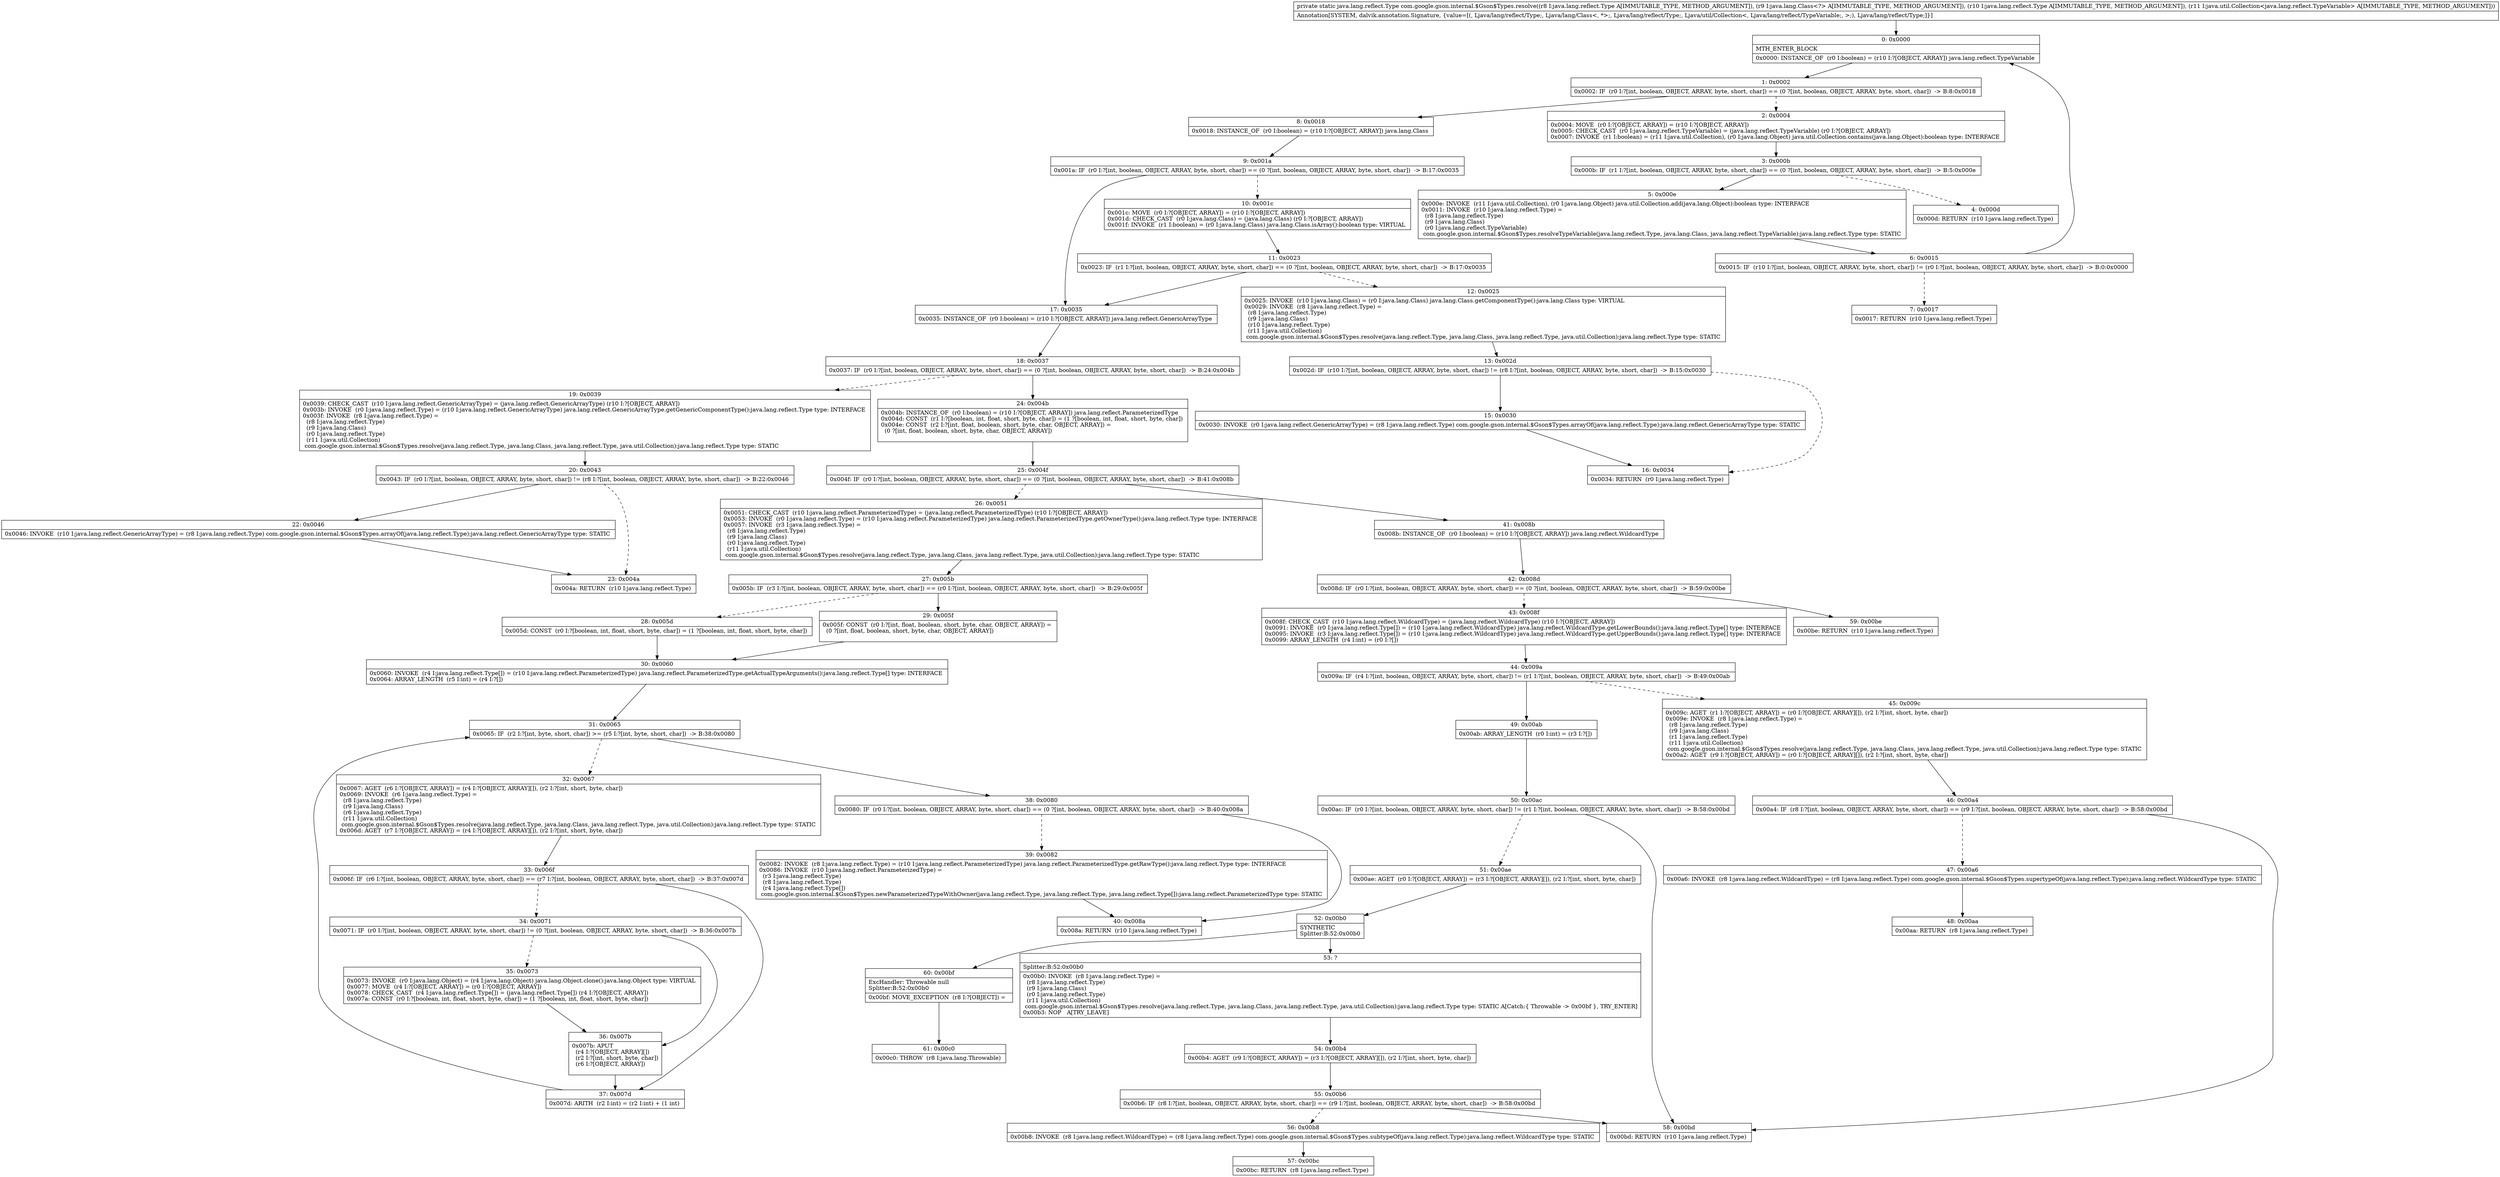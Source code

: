 digraph "CFG forcom.google.gson.internal.$Gson$Types.resolve(Ljava\/lang\/reflect\/Type;Ljava\/lang\/Class;Ljava\/lang\/reflect\/Type;Ljava\/util\/Collection;)Ljava\/lang\/reflect\/Type;" {
Node_0 [shape=record,label="{0\:\ 0x0000|MTH_ENTER_BLOCK\l|0x0000: INSTANCE_OF  (r0 I:boolean) = (r10 I:?[OBJECT, ARRAY]) java.lang.reflect.TypeVariable \l}"];
Node_1 [shape=record,label="{1\:\ 0x0002|0x0002: IF  (r0 I:?[int, boolean, OBJECT, ARRAY, byte, short, char]) == (0 ?[int, boolean, OBJECT, ARRAY, byte, short, char])  \-\> B:8:0x0018 \l}"];
Node_2 [shape=record,label="{2\:\ 0x0004|0x0004: MOVE  (r0 I:?[OBJECT, ARRAY]) = (r10 I:?[OBJECT, ARRAY]) \l0x0005: CHECK_CAST  (r0 I:java.lang.reflect.TypeVariable) = (java.lang.reflect.TypeVariable) (r0 I:?[OBJECT, ARRAY]) \l0x0007: INVOKE  (r1 I:boolean) = (r11 I:java.util.Collection), (r0 I:java.lang.Object) java.util.Collection.contains(java.lang.Object):boolean type: INTERFACE \l}"];
Node_3 [shape=record,label="{3\:\ 0x000b|0x000b: IF  (r1 I:?[int, boolean, OBJECT, ARRAY, byte, short, char]) == (0 ?[int, boolean, OBJECT, ARRAY, byte, short, char])  \-\> B:5:0x000e \l}"];
Node_4 [shape=record,label="{4\:\ 0x000d|0x000d: RETURN  (r10 I:java.lang.reflect.Type) \l}"];
Node_5 [shape=record,label="{5\:\ 0x000e|0x000e: INVOKE  (r11 I:java.util.Collection), (r0 I:java.lang.Object) java.util.Collection.add(java.lang.Object):boolean type: INTERFACE \l0x0011: INVOKE  (r10 I:java.lang.reflect.Type) = \l  (r8 I:java.lang.reflect.Type)\l  (r9 I:java.lang.Class)\l  (r0 I:java.lang.reflect.TypeVariable)\l com.google.gson.internal.$Gson$Types.resolveTypeVariable(java.lang.reflect.Type, java.lang.Class, java.lang.reflect.TypeVariable):java.lang.reflect.Type type: STATIC \l}"];
Node_6 [shape=record,label="{6\:\ 0x0015|0x0015: IF  (r10 I:?[int, boolean, OBJECT, ARRAY, byte, short, char]) != (r0 I:?[int, boolean, OBJECT, ARRAY, byte, short, char])  \-\> B:0:0x0000 \l}"];
Node_7 [shape=record,label="{7\:\ 0x0017|0x0017: RETURN  (r10 I:java.lang.reflect.Type) \l}"];
Node_8 [shape=record,label="{8\:\ 0x0018|0x0018: INSTANCE_OF  (r0 I:boolean) = (r10 I:?[OBJECT, ARRAY]) java.lang.Class \l}"];
Node_9 [shape=record,label="{9\:\ 0x001a|0x001a: IF  (r0 I:?[int, boolean, OBJECT, ARRAY, byte, short, char]) == (0 ?[int, boolean, OBJECT, ARRAY, byte, short, char])  \-\> B:17:0x0035 \l}"];
Node_10 [shape=record,label="{10\:\ 0x001c|0x001c: MOVE  (r0 I:?[OBJECT, ARRAY]) = (r10 I:?[OBJECT, ARRAY]) \l0x001d: CHECK_CAST  (r0 I:java.lang.Class) = (java.lang.Class) (r0 I:?[OBJECT, ARRAY]) \l0x001f: INVOKE  (r1 I:boolean) = (r0 I:java.lang.Class) java.lang.Class.isArray():boolean type: VIRTUAL \l}"];
Node_11 [shape=record,label="{11\:\ 0x0023|0x0023: IF  (r1 I:?[int, boolean, OBJECT, ARRAY, byte, short, char]) == (0 ?[int, boolean, OBJECT, ARRAY, byte, short, char])  \-\> B:17:0x0035 \l}"];
Node_12 [shape=record,label="{12\:\ 0x0025|0x0025: INVOKE  (r10 I:java.lang.Class) = (r0 I:java.lang.Class) java.lang.Class.getComponentType():java.lang.Class type: VIRTUAL \l0x0029: INVOKE  (r8 I:java.lang.reflect.Type) = \l  (r8 I:java.lang.reflect.Type)\l  (r9 I:java.lang.Class)\l  (r10 I:java.lang.reflect.Type)\l  (r11 I:java.util.Collection)\l com.google.gson.internal.$Gson$Types.resolve(java.lang.reflect.Type, java.lang.Class, java.lang.reflect.Type, java.util.Collection):java.lang.reflect.Type type: STATIC \l}"];
Node_13 [shape=record,label="{13\:\ 0x002d|0x002d: IF  (r10 I:?[int, boolean, OBJECT, ARRAY, byte, short, char]) != (r8 I:?[int, boolean, OBJECT, ARRAY, byte, short, char])  \-\> B:15:0x0030 \l}"];
Node_15 [shape=record,label="{15\:\ 0x0030|0x0030: INVOKE  (r0 I:java.lang.reflect.GenericArrayType) = (r8 I:java.lang.reflect.Type) com.google.gson.internal.$Gson$Types.arrayOf(java.lang.reflect.Type):java.lang.reflect.GenericArrayType type: STATIC \l}"];
Node_16 [shape=record,label="{16\:\ 0x0034|0x0034: RETURN  (r0 I:java.lang.reflect.Type) \l}"];
Node_17 [shape=record,label="{17\:\ 0x0035|0x0035: INSTANCE_OF  (r0 I:boolean) = (r10 I:?[OBJECT, ARRAY]) java.lang.reflect.GenericArrayType \l}"];
Node_18 [shape=record,label="{18\:\ 0x0037|0x0037: IF  (r0 I:?[int, boolean, OBJECT, ARRAY, byte, short, char]) == (0 ?[int, boolean, OBJECT, ARRAY, byte, short, char])  \-\> B:24:0x004b \l}"];
Node_19 [shape=record,label="{19\:\ 0x0039|0x0039: CHECK_CAST  (r10 I:java.lang.reflect.GenericArrayType) = (java.lang.reflect.GenericArrayType) (r10 I:?[OBJECT, ARRAY]) \l0x003b: INVOKE  (r0 I:java.lang.reflect.Type) = (r10 I:java.lang.reflect.GenericArrayType) java.lang.reflect.GenericArrayType.getGenericComponentType():java.lang.reflect.Type type: INTERFACE \l0x003f: INVOKE  (r8 I:java.lang.reflect.Type) = \l  (r8 I:java.lang.reflect.Type)\l  (r9 I:java.lang.Class)\l  (r0 I:java.lang.reflect.Type)\l  (r11 I:java.util.Collection)\l com.google.gson.internal.$Gson$Types.resolve(java.lang.reflect.Type, java.lang.Class, java.lang.reflect.Type, java.util.Collection):java.lang.reflect.Type type: STATIC \l}"];
Node_20 [shape=record,label="{20\:\ 0x0043|0x0043: IF  (r0 I:?[int, boolean, OBJECT, ARRAY, byte, short, char]) != (r8 I:?[int, boolean, OBJECT, ARRAY, byte, short, char])  \-\> B:22:0x0046 \l}"];
Node_22 [shape=record,label="{22\:\ 0x0046|0x0046: INVOKE  (r10 I:java.lang.reflect.GenericArrayType) = (r8 I:java.lang.reflect.Type) com.google.gson.internal.$Gson$Types.arrayOf(java.lang.reflect.Type):java.lang.reflect.GenericArrayType type: STATIC \l}"];
Node_23 [shape=record,label="{23\:\ 0x004a|0x004a: RETURN  (r10 I:java.lang.reflect.Type) \l}"];
Node_24 [shape=record,label="{24\:\ 0x004b|0x004b: INSTANCE_OF  (r0 I:boolean) = (r10 I:?[OBJECT, ARRAY]) java.lang.reflect.ParameterizedType \l0x004d: CONST  (r1 I:?[boolean, int, float, short, byte, char]) = (1 ?[boolean, int, float, short, byte, char]) \l0x004e: CONST  (r2 I:?[int, float, boolean, short, byte, char, OBJECT, ARRAY]) = \l  (0 ?[int, float, boolean, short, byte, char, OBJECT, ARRAY])\l \l}"];
Node_25 [shape=record,label="{25\:\ 0x004f|0x004f: IF  (r0 I:?[int, boolean, OBJECT, ARRAY, byte, short, char]) == (0 ?[int, boolean, OBJECT, ARRAY, byte, short, char])  \-\> B:41:0x008b \l}"];
Node_26 [shape=record,label="{26\:\ 0x0051|0x0051: CHECK_CAST  (r10 I:java.lang.reflect.ParameterizedType) = (java.lang.reflect.ParameterizedType) (r10 I:?[OBJECT, ARRAY]) \l0x0053: INVOKE  (r0 I:java.lang.reflect.Type) = (r10 I:java.lang.reflect.ParameterizedType) java.lang.reflect.ParameterizedType.getOwnerType():java.lang.reflect.Type type: INTERFACE \l0x0057: INVOKE  (r3 I:java.lang.reflect.Type) = \l  (r8 I:java.lang.reflect.Type)\l  (r9 I:java.lang.Class)\l  (r0 I:java.lang.reflect.Type)\l  (r11 I:java.util.Collection)\l com.google.gson.internal.$Gson$Types.resolve(java.lang.reflect.Type, java.lang.Class, java.lang.reflect.Type, java.util.Collection):java.lang.reflect.Type type: STATIC \l}"];
Node_27 [shape=record,label="{27\:\ 0x005b|0x005b: IF  (r3 I:?[int, boolean, OBJECT, ARRAY, byte, short, char]) == (r0 I:?[int, boolean, OBJECT, ARRAY, byte, short, char])  \-\> B:29:0x005f \l}"];
Node_28 [shape=record,label="{28\:\ 0x005d|0x005d: CONST  (r0 I:?[boolean, int, float, short, byte, char]) = (1 ?[boolean, int, float, short, byte, char]) \l}"];
Node_29 [shape=record,label="{29\:\ 0x005f|0x005f: CONST  (r0 I:?[int, float, boolean, short, byte, char, OBJECT, ARRAY]) = \l  (0 ?[int, float, boolean, short, byte, char, OBJECT, ARRAY])\l \l}"];
Node_30 [shape=record,label="{30\:\ 0x0060|0x0060: INVOKE  (r4 I:java.lang.reflect.Type[]) = (r10 I:java.lang.reflect.ParameterizedType) java.lang.reflect.ParameterizedType.getActualTypeArguments():java.lang.reflect.Type[] type: INTERFACE \l0x0064: ARRAY_LENGTH  (r5 I:int) = (r4 I:?[]) \l}"];
Node_31 [shape=record,label="{31\:\ 0x0065|0x0065: IF  (r2 I:?[int, byte, short, char]) \>= (r5 I:?[int, byte, short, char])  \-\> B:38:0x0080 \l}"];
Node_32 [shape=record,label="{32\:\ 0x0067|0x0067: AGET  (r6 I:?[OBJECT, ARRAY]) = (r4 I:?[OBJECT, ARRAY][]), (r2 I:?[int, short, byte, char]) \l0x0069: INVOKE  (r6 I:java.lang.reflect.Type) = \l  (r8 I:java.lang.reflect.Type)\l  (r9 I:java.lang.Class)\l  (r6 I:java.lang.reflect.Type)\l  (r11 I:java.util.Collection)\l com.google.gson.internal.$Gson$Types.resolve(java.lang.reflect.Type, java.lang.Class, java.lang.reflect.Type, java.util.Collection):java.lang.reflect.Type type: STATIC \l0x006d: AGET  (r7 I:?[OBJECT, ARRAY]) = (r4 I:?[OBJECT, ARRAY][]), (r2 I:?[int, short, byte, char]) \l}"];
Node_33 [shape=record,label="{33\:\ 0x006f|0x006f: IF  (r6 I:?[int, boolean, OBJECT, ARRAY, byte, short, char]) == (r7 I:?[int, boolean, OBJECT, ARRAY, byte, short, char])  \-\> B:37:0x007d \l}"];
Node_34 [shape=record,label="{34\:\ 0x0071|0x0071: IF  (r0 I:?[int, boolean, OBJECT, ARRAY, byte, short, char]) != (0 ?[int, boolean, OBJECT, ARRAY, byte, short, char])  \-\> B:36:0x007b \l}"];
Node_35 [shape=record,label="{35\:\ 0x0073|0x0073: INVOKE  (r0 I:java.lang.Object) = (r4 I:java.lang.Object) java.lang.Object.clone():java.lang.Object type: VIRTUAL \l0x0077: MOVE  (r4 I:?[OBJECT, ARRAY]) = (r0 I:?[OBJECT, ARRAY]) \l0x0078: CHECK_CAST  (r4 I:java.lang.reflect.Type[]) = (java.lang.reflect.Type[]) (r4 I:?[OBJECT, ARRAY]) \l0x007a: CONST  (r0 I:?[boolean, int, float, short, byte, char]) = (1 ?[boolean, int, float, short, byte, char]) \l}"];
Node_36 [shape=record,label="{36\:\ 0x007b|0x007b: APUT  \l  (r4 I:?[OBJECT, ARRAY][])\l  (r2 I:?[int, short, byte, char])\l  (r6 I:?[OBJECT, ARRAY])\l \l}"];
Node_37 [shape=record,label="{37\:\ 0x007d|0x007d: ARITH  (r2 I:int) = (r2 I:int) + (1 int) \l}"];
Node_38 [shape=record,label="{38\:\ 0x0080|0x0080: IF  (r0 I:?[int, boolean, OBJECT, ARRAY, byte, short, char]) == (0 ?[int, boolean, OBJECT, ARRAY, byte, short, char])  \-\> B:40:0x008a \l}"];
Node_39 [shape=record,label="{39\:\ 0x0082|0x0082: INVOKE  (r8 I:java.lang.reflect.Type) = (r10 I:java.lang.reflect.ParameterizedType) java.lang.reflect.ParameterizedType.getRawType():java.lang.reflect.Type type: INTERFACE \l0x0086: INVOKE  (r10 I:java.lang.reflect.ParameterizedType) = \l  (r3 I:java.lang.reflect.Type)\l  (r8 I:java.lang.reflect.Type)\l  (r4 I:java.lang.reflect.Type[])\l com.google.gson.internal.$Gson$Types.newParameterizedTypeWithOwner(java.lang.reflect.Type, java.lang.reflect.Type, java.lang.reflect.Type[]):java.lang.reflect.ParameterizedType type: STATIC \l}"];
Node_40 [shape=record,label="{40\:\ 0x008a|0x008a: RETURN  (r10 I:java.lang.reflect.Type) \l}"];
Node_41 [shape=record,label="{41\:\ 0x008b|0x008b: INSTANCE_OF  (r0 I:boolean) = (r10 I:?[OBJECT, ARRAY]) java.lang.reflect.WildcardType \l}"];
Node_42 [shape=record,label="{42\:\ 0x008d|0x008d: IF  (r0 I:?[int, boolean, OBJECT, ARRAY, byte, short, char]) == (0 ?[int, boolean, OBJECT, ARRAY, byte, short, char])  \-\> B:59:0x00be \l}"];
Node_43 [shape=record,label="{43\:\ 0x008f|0x008f: CHECK_CAST  (r10 I:java.lang.reflect.WildcardType) = (java.lang.reflect.WildcardType) (r10 I:?[OBJECT, ARRAY]) \l0x0091: INVOKE  (r0 I:java.lang.reflect.Type[]) = (r10 I:java.lang.reflect.WildcardType) java.lang.reflect.WildcardType.getLowerBounds():java.lang.reflect.Type[] type: INTERFACE \l0x0095: INVOKE  (r3 I:java.lang.reflect.Type[]) = (r10 I:java.lang.reflect.WildcardType) java.lang.reflect.WildcardType.getUpperBounds():java.lang.reflect.Type[] type: INTERFACE \l0x0099: ARRAY_LENGTH  (r4 I:int) = (r0 I:?[]) \l}"];
Node_44 [shape=record,label="{44\:\ 0x009a|0x009a: IF  (r4 I:?[int, boolean, OBJECT, ARRAY, byte, short, char]) != (r1 I:?[int, boolean, OBJECT, ARRAY, byte, short, char])  \-\> B:49:0x00ab \l}"];
Node_45 [shape=record,label="{45\:\ 0x009c|0x009c: AGET  (r1 I:?[OBJECT, ARRAY]) = (r0 I:?[OBJECT, ARRAY][]), (r2 I:?[int, short, byte, char]) \l0x009e: INVOKE  (r8 I:java.lang.reflect.Type) = \l  (r8 I:java.lang.reflect.Type)\l  (r9 I:java.lang.Class)\l  (r1 I:java.lang.reflect.Type)\l  (r11 I:java.util.Collection)\l com.google.gson.internal.$Gson$Types.resolve(java.lang.reflect.Type, java.lang.Class, java.lang.reflect.Type, java.util.Collection):java.lang.reflect.Type type: STATIC \l0x00a2: AGET  (r9 I:?[OBJECT, ARRAY]) = (r0 I:?[OBJECT, ARRAY][]), (r2 I:?[int, short, byte, char]) \l}"];
Node_46 [shape=record,label="{46\:\ 0x00a4|0x00a4: IF  (r8 I:?[int, boolean, OBJECT, ARRAY, byte, short, char]) == (r9 I:?[int, boolean, OBJECT, ARRAY, byte, short, char])  \-\> B:58:0x00bd \l}"];
Node_47 [shape=record,label="{47\:\ 0x00a6|0x00a6: INVOKE  (r8 I:java.lang.reflect.WildcardType) = (r8 I:java.lang.reflect.Type) com.google.gson.internal.$Gson$Types.supertypeOf(java.lang.reflect.Type):java.lang.reflect.WildcardType type: STATIC \l}"];
Node_48 [shape=record,label="{48\:\ 0x00aa|0x00aa: RETURN  (r8 I:java.lang.reflect.Type) \l}"];
Node_49 [shape=record,label="{49\:\ 0x00ab|0x00ab: ARRAY_LENGTH  (r0 I:int) = (r3 I:?[]) \l}"];
Node_50 [shape=record,label="{50\:\ 0x00ac|0x00ac: IF  (r0 I:?[int, boolean, OBJECT, ARRAY, byte, short, char]) != (r1 I:?[int, boolean, OBJECT, ARRAY, byte, short, char])  \-\> B:58:0x00bd \l}"];
Node_51 [shape=record,label="{51\:\ 0x00ae|0x00ae: AGET  (r0 I:?[OBJECT, ARRAY]) = (r3 I:?[OBJECT, ARRAY][]), (r2 I:?[int, short, byte, char]) \l}"];
Node_52 [shape=record,label="{52\:\ 0x00b0|SYNTHETIC\lSplitter:B:52:0x00b0\l}"];
Node_53 [shape=record,label="{53\:\ ?|Splitter:B:52:0x00b0\l|0x00b0: INVOKE  (r8 I:java.lang.reflect.Type) = \l  (r8 I:java.lang.reflect.Type)\l  (r9 I:java.lang.Class)\l  (r0 I:java.lang.reflect.Type)\l  (r11 I:java.util.Collection)\l com.google.gson.internal.$Gson$Types.resolve(java.lang.reflect.Type, java.lang.Class, java.lang.reflect.Type, java.util.Collection):java.lang.reflect.Type type: STATIC A[Catch:\{ Throwable \-\> 0x00bf \}, TRY_ENTER]\l0x00b3: NOP   A[TRY_LEAVE]\l}"];
Node_54 [shape=record,label="{54\:\ 0x00b4|0x00b4: AGET  (r9 I:?[OBJECT, ARRAY]) = (r3 I:?[OBJECT, ARRAY][]), (r2 I:?[int, short, byte, char]) \l}"];
Node_55 [shape=record,label="{55\:\ 0x00b6|0x00b6: IF  (r8 I:?[int, boolean, OBJECT, ARRAY, byte, short, char]) == (r9 I:?[int, boolean, OBJECT, ARRAY, byte, short, char])  \-\> B:58:0x00bd \l}"];
Node_56 [shape=record,label="{56\:\ 0x00b8|0x00b8: INVOKE  (r8 I:java.lang.reflect.WildcardType) = (r8 I:java.lang.reflect.Type) com.google.gson.internal.$Gson$Types.subtypeOf(java.lang.reflect.Type):java.lang.reflect.WildcardType type: STATIC \l}"];
Node_57 [shape=record,label="{57\:\ 0x00bc|0x00bc: RETURN  (r8 I:java.lang.reflect.Type) \l}"];
Node_58 [shape=record,label="{58\:\ 0x00bd|0x00bd: RETURN  (r10 I:java.lang.reflect.Type) \l}"];
Node_59 [shape=record,label="{59\:\ 0x00be|0x00be: RETURN  (r10 I:java.lang.reflect.Type) \l}"];
Node_60 [shape=record,label="{60\:\ 0x00bf|ExcHandler: Throwable null\lSplitter:B:52:0x00b0\l|0x00bf: MOVE_EXCEPTION  (r8 I:?[OBJECT]) =  \l}"];
Node_61 [shape=record,label="{61\:\ 0x00c0|0x00c0: THROW  (r8 I:java.lang.Throwable) \l}"];
MethodNode[shape=record,label="{private static java.lang.reflect.Type com.google.gson.internal.$Gson$Types.resolve((r8 I:java.lang.reflect.Type A[IMMUTABLE_TYPE, METHOD_ARGUMENT]), (r9 I:java.lang.Class\<?\> A[IMMUTABLE_TYPE, METHOD_ARGUMENT]), (r10 I:java.lang.reflect.Type A[IMMUTABLE_TYPE, METHOD_ARGUMENT]), (r11 I:java.util.Collection\<java.lang.reflect.TypeVariable\> A[IMMUTABLE_TYPE, METHOD_ARGUMENT]))  | Annotation[SYSTEM, dalvik.annotation.Signature, \{value=[(, Ljava\/lang\/reflect\/Type;, Ljava\/lang\/Class\<, *\>;, Ljava\/lang\/reflect\/Type;, Ljava\/util\/Collection\<, Ljava\/lang\/reflect\/TypeVariable;, \>;), Ljava\/lang\/reflect\/Type;]\}]\l}"];
MethodNode -> Node_0;
Node_0 -> Node_1;
Node_1 -> Node_2[style=dashed];
Node_1 -> Node_8;
Node_2 -> Node_3;
Node_3 -> Node_4[style=dashed];
Node_3 -> Node_5;
Node_5 -> Node_6;
Node_6 -> Node_0;
Node_6 -> Node_7[style=dashed];
Node_8 -> Node_9;
Node_9 -> Node_10[style=dashed];
Node_9 -> Node_17;
Node_10 -> Node_11;
Node_11 -> Node_12[style=dashed];
Node_11 -> Node_17;
Node_12 -> Node_13;
Node_13 -> Node_15;
Node_13 -> Node_16[style=dashed];
Node_15 -> Node_16;
Node_17 -> Node_18;
Node_18 -> Node_19[style=dashed];
Node_18 -> Node_24;
Node_19 -> Node_20;
Node_20 -> Node_22;
Node_20 -> Node_23[style=dashed];
Node_22 -> Node_23;
Node_24 -> Node_25;
Node_25 -> Node_26[style=dashed];
Node_25 -> Node_41;
Node_26 -> Node_27;
Node_27 -> Node_28[style=dashed];
Node_27 -> Node_29;
Node_28 -> Node_30;
Node_29 -> Node_30;
Node_30 -> Node_31;
Node_31 -> Node_32[style=dashed];
Node_31 -> Node_38;
Node_32 -> Node_33;
Node_33 -> Node_34[style=dashed];
Node_33 -> Node_37;
Node_34 -> Node_35[style=dashed];
Node_34 -> Node_36;
Node_35 -> Node_36;
Node_36 -> Node_37;
Node_37 -> Node_31;
Node_38 -> Node_39[style=dashed];
Node_38 -> Node_40;
Node_39 -> Node_40;
Node_41 -> Node_42;
Node_42 -> Node_43[style=dashed];
Node_42 -> Node_59;
Node_43 -> Node_44;
Node_44 -> Node_45[style=dashed];
Node_44 -> Node_49;
Node_45 -> Node_46;
Node_46 -> Node_47[style=dashed];
Node_46 -> Node_58;
Node_47 -> Node_48;
Node_49 -> Node_50;
Node_50 -> Node_51[style=dashed];
Node_50 -> Node_58;
Node_51 -> Node_52;
Node_52 -> Node_53;
Node_52 -> Node_60;
Node_53 -> Node_54;
Node_54 -> Node_55;
Node_55 -> Node_56[style=dashed];
Node_55 -> Node_58;
Node_56 -> Node_57;
Node_60 -> Node_61;
}

